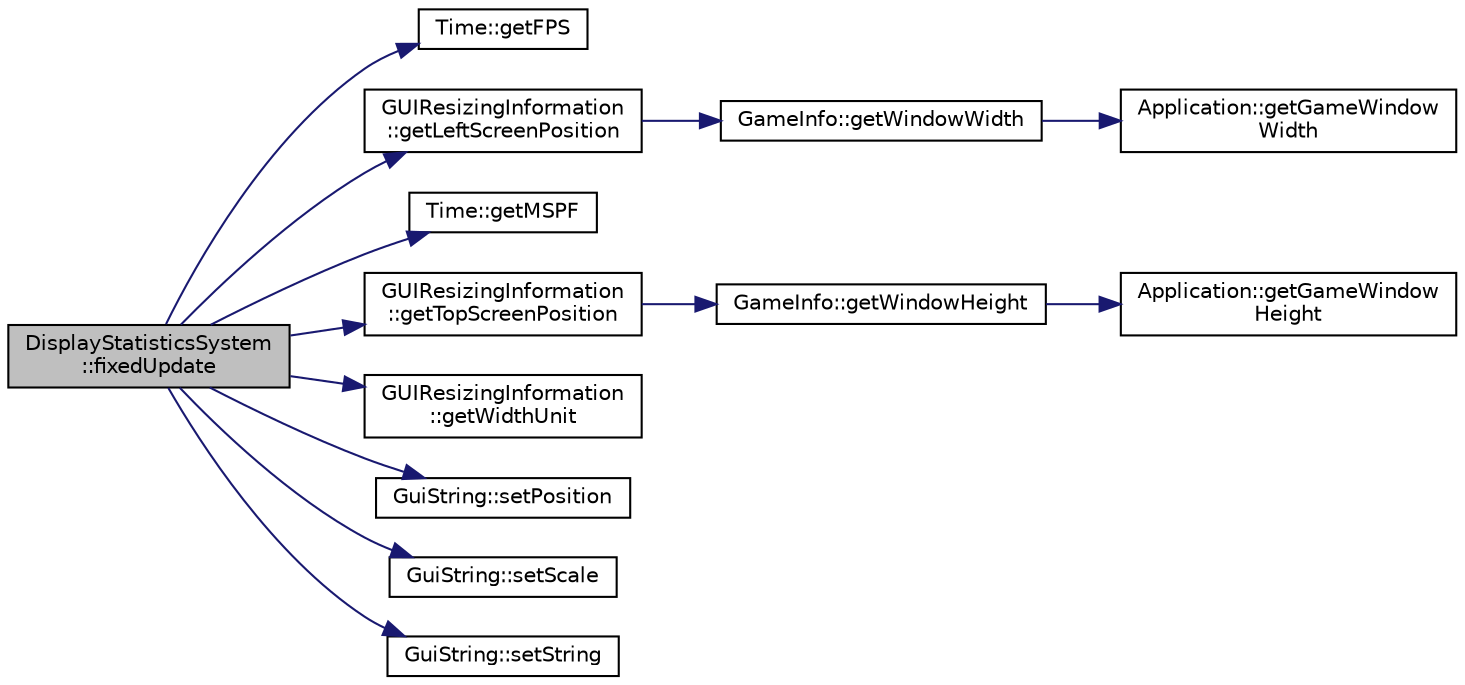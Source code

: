 digraph "DisplayStatisticsSystem::fixedUpdate"
{
 // INTERACTIVE_SVG=YES
 // LATEX_PDF_SIZE
  edge [fontname="Helvetica",fontsize="10",labelfontname="Helvetica",labelfontsize="10"];
  node [fontname="Helvetica",fontsize="10",shape=record];
  rankdir="LR";
  Node1 [label="DisplayStatisticsSystem\l::fixedUpdate",height=0.2,width=0.4,color="black", fillcolor="grey75", style="filled", fontcolor="black",tooltip=" "];
  Node1 -> Node2 [color="midnightblue",fontsize="10",style="solid",fontname="Helvetica"];
  Node2 [label="Time::getFPS",height=0.2,width=0.4,color="black", fillcolor="white", style="filled",URL="$d6/d2c/class_time.html#a6628f8647dc9039444b8a343734b5325",tooltip=" "];
  Node1 -> Node3 [color="midnightblue",fontsize="10",style="solid",fontname="Helvetica"];
  Node3 [label="GUIResizingInformation\l::getLeftScreenPosition",height=0.2,width=0.4,color="black", fillcolor="white", style="filled",URL="$d7/d06/class_g_u_i_resizing_information.html#acde3cf6247093ac58b8621d24df7bcbb",tooltip=" "];
  Node3 -> Node4 [color="midnightblue",fontsize="10",style="solid",fontname="Helvetica"];
  Node4 [label="GameInfo::getWindowWidth",height=0.2,width=0.4,color="black", fillcolor="white", style="filled",URL="$d4/d58/namespace_game_info.html#a7cf2306eb3025a60a9e2da52eefba71e",tooltip=" "];
  Node4 -> Node5 [color="midnightblue",fontsize="10",style="solid",fontname="Helvetica"];
  Node5 [label="Application::getGameWindow\lWidth",height=0.2,width=0.4,color="black", fillcolor="white", style="filled",URL="$de/d6b/class_application.html#aad8864ec1fa58ee23db7b111876d09a5",tooltip=" "];
  Node1 -> Node6 [color="midnightblue",fontsize="10",style="solid",fontname="Helvetica"];
  Node6 [label="Time::getMSPF",height=0.2,width=0.4,color="black", fillcolor="white", style="filled",URL="$d6/d2c/class_time.html#aefa9f3ea603c18b318c9a4b463b060b7",tooltip=" "];
  Node1 -> Node7 [color="midnightblue",fontsize="10",style="solid",fontname="Helvetica"];
  Node7 [label="GUIResizingInformation\l::getTopScreenPosition",height=0.2,width=0.4,color="black", fillcolor="white", style="filled",URL="$d7/d06/class_g_u_i_resizing_information.html#a33295f5b148a175e9aefb4f4344b2bbb",tooltip=" "];
  Node7 -> Node8 [color="midnightblue",fontsize="10",style="solid",fontname="Helvetica"];
  Node8 [label="GameInfo::getWindowHeight",height=0.2,width=0.4,color="black", fillcolor="white", style="filled",URL="$d4/d58/namespace_game_info.html#a344c7e16ac06ee1f8458a249aac36e8e",tooltip=" "];
  Node8 -> Node9 [color="midnightblue",fontsize="10",style="solid",fontname="Helvetica"];
  Node9 [label="Application::getGameWindow\lHeight",height=0.2,width=0.4,color="black", fillcolor="white", style="filled",URL="$de/d6b/class_application.html#a0398d40c89d52bb8d6ac6ac466c5d30c",tooltip=" "];
  Node1 -> Node10 [color="midnightblue",fontsize="10",style="solid",fontname="Helvetica"];
  Node10 [label="GUIResizingInformation\l::getWidthUnit",height=0.2,width=0.4,color="black", fillcolor="white", style="filled",URL="$d7/d06/class_g_u_i_resizing_information.html#aa8fb79fc71098f1cf2ce4fac2d5c79ac",tooltip=" "];
  Node1 -> Node11 [color="midnightblue",fontsize="10",style="solid",fontname="Helvetica"];
  Node11 [label="GuiString::setPosition",height=0.2,width=0.4,color="black", fillcolor="white", style="filled",URL="$dd/df5/class_gui_string.html#abb299aeb3be7a0533709ef30be6ec668",tooltip=" "];
  Node1 -> Node12 [color="midnightblue",fontsize="10",style="solid",fontname="Helvetica"];
  Node12 [label="GuiString::setScale",height=0.2,width=0.4,color="black", fillcolor="white", style="filled",URL="$dd/df5/class_gui_string.html#a964f40eb765b7ad9827284b65ac2c9fc",tooltip=" "];
  Node1 -> Node13 [color="midnightblue",fontsize="10",style="solid",fontname="Helvetica"];
  Node13 [label="GuiString::setString",height=0.2,width=0.4,color="black", fillcolor="white", style="filled",URL="$dd/df5/class_gui_string.html#a5fd0a2c913363f836f274cdf27fd13d4",tooltip=" "];
}
